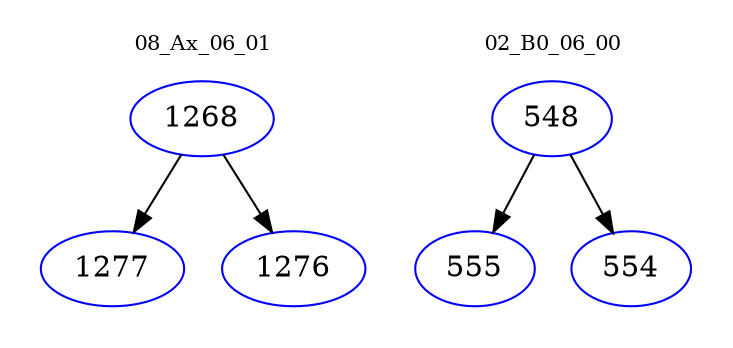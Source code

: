 digraph{
subgraph cluster_0 {
color = white
label = "08_Ax_06_01";
fontsize=10;
T0_1268 [label="1268", color="blue"]
T0_1268 -> T0_1277 [color="black"]
T0_1277 [label="1277", color="blue"]
T0_1268 -> T0_1276 [color="black"]
T0_1276 [label="1276", color="blue"]
}
subgraph cluster_1 {
color = white
label = "02_B0_06_00";
fontsize=10;
T1_548 [label="548", color="blue"]
T1_548 -> T1_555 [color="black"]
T1_555 [label="555", color="blue"]
T1_548 -> T1_554 [color="black"]
T1_554 [label="554", color="blue"]
}
}
